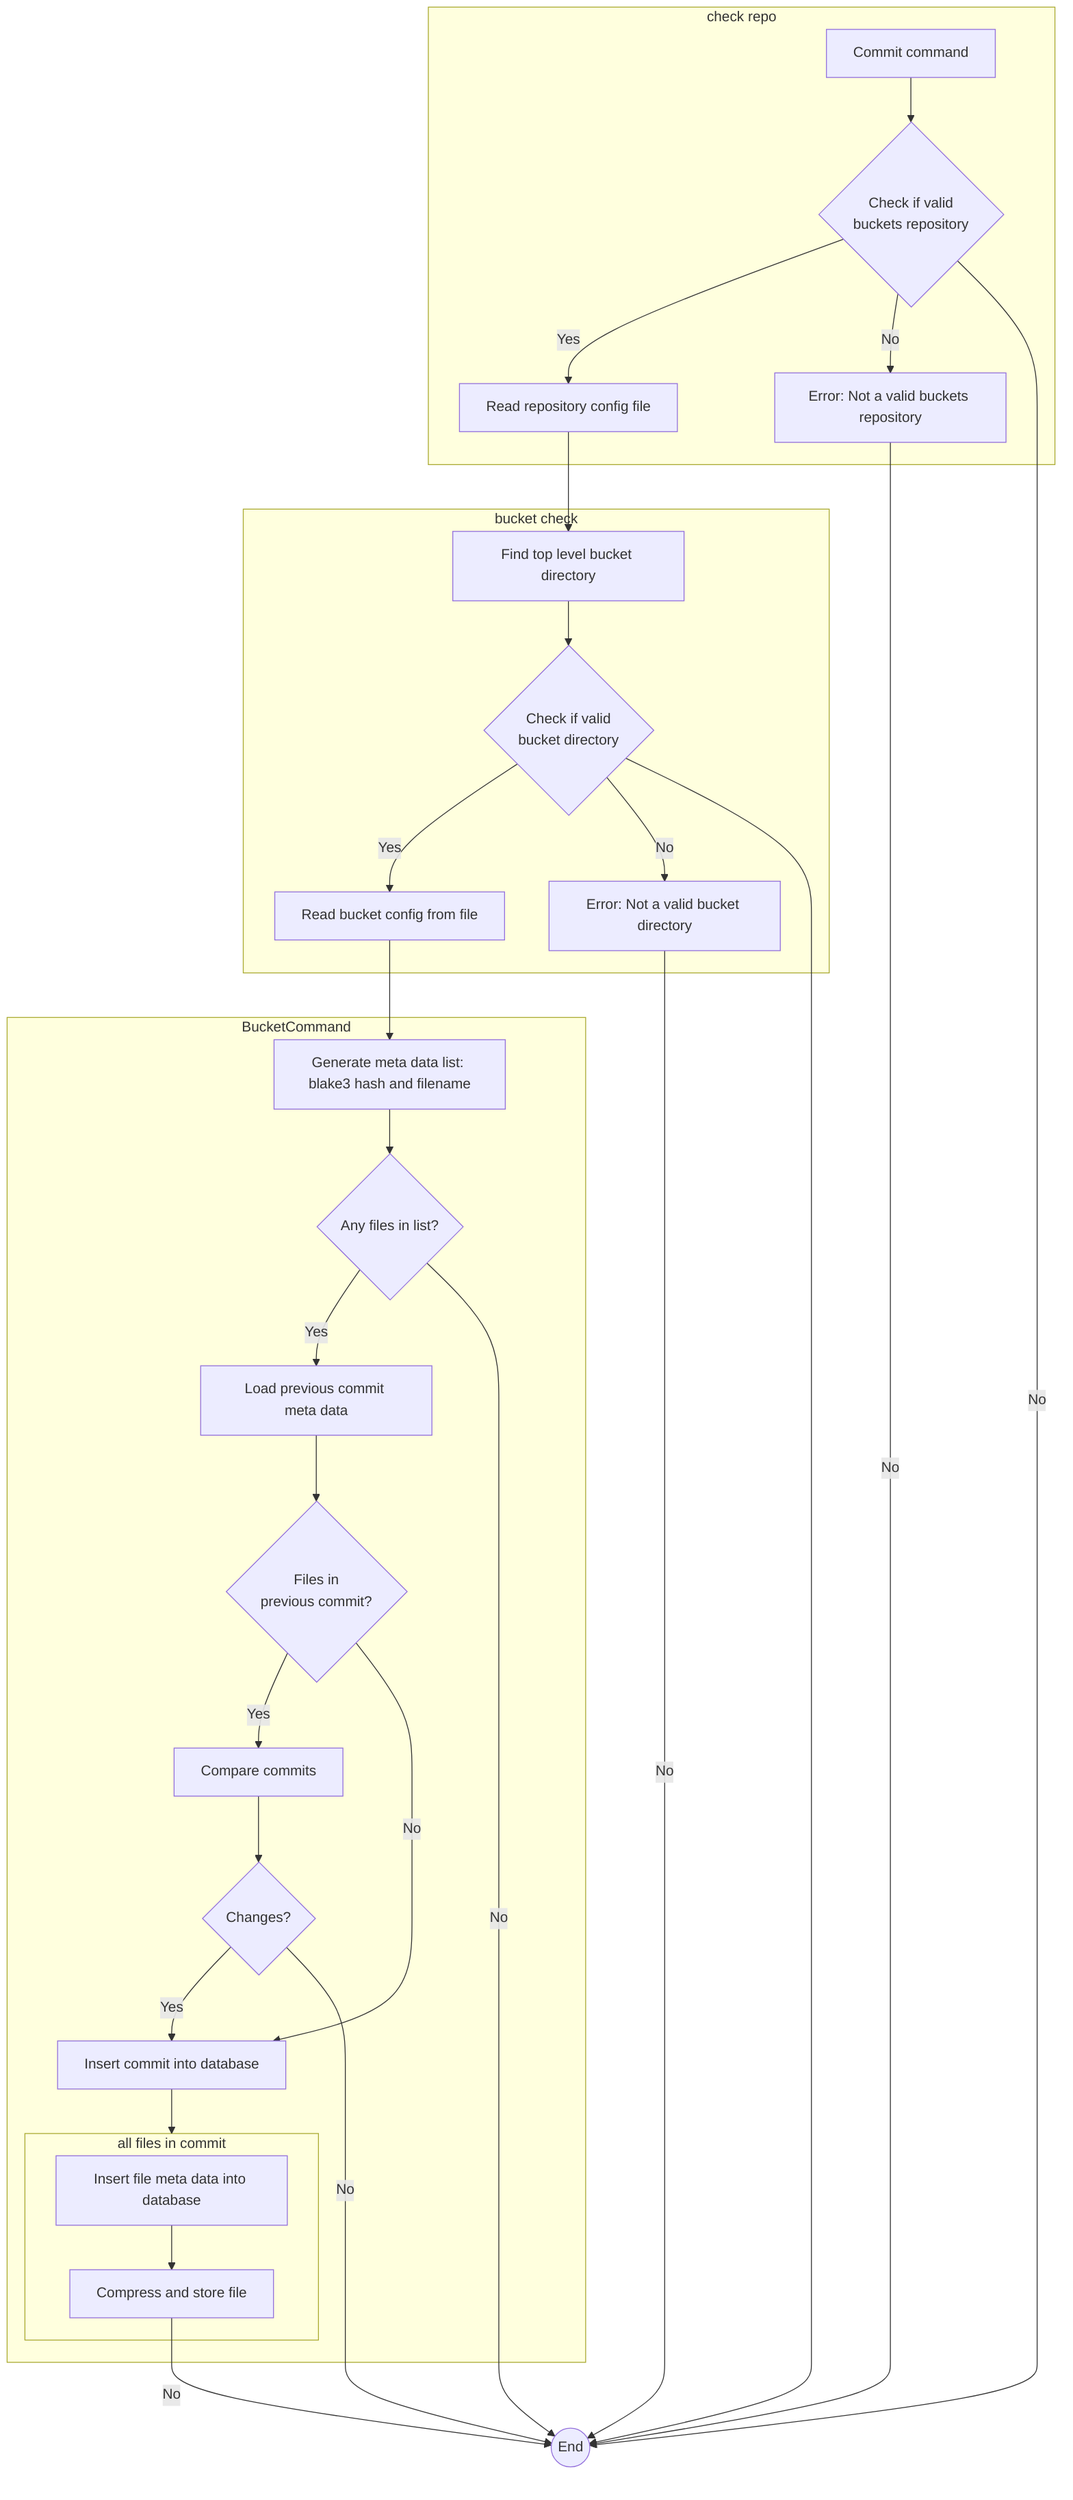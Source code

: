 %%{init: {'themeVariables': {'subgraphTitleTextAlign': 'left'}}}%%
flowchart TD
    subgraph check repo
        A[Commit command] --> Z{Check if valid \n buckets repository}
        Z --> |Yes| B[Read repository config file]
        Z --> |No| X[Error: Not a valid buckets repository]
        end

        subgraph bucket check
        B --> C[Find top level bucket directory]
        C --> D{Check if valid \n bucket directory}
        D -->|Yes| E[Read bucket config from file]
        D -->|No| G[Error: Not a valid bucket directory]
    end

    subgraph BucketCommand
        E --> H
        H[Generate meta data list: blake3 hash and filename] --> I{Any files in list?}
        I -->|Yes| J[Load previous commit meta data]
        J --> K{Files in \n previous commit?}
        K -->|Yes| L[Compare commits]
        K -->|No| M[Insert commit into database]
        L --> N{Changes?}
        N -->|Yes| M



        subgraph Loop[all files in commit]
            Q[Insert file meta data into database] --> R[Compress and store file]
        end

        M --> Loop
    end
    X -->|No| P((End))
    Z -->|No| P((End))
    R -->|No| P((End))
    I -->|No| P((End))
    G -->|No| P((End))
    N -->|No| P((End))
    D --> P((End))